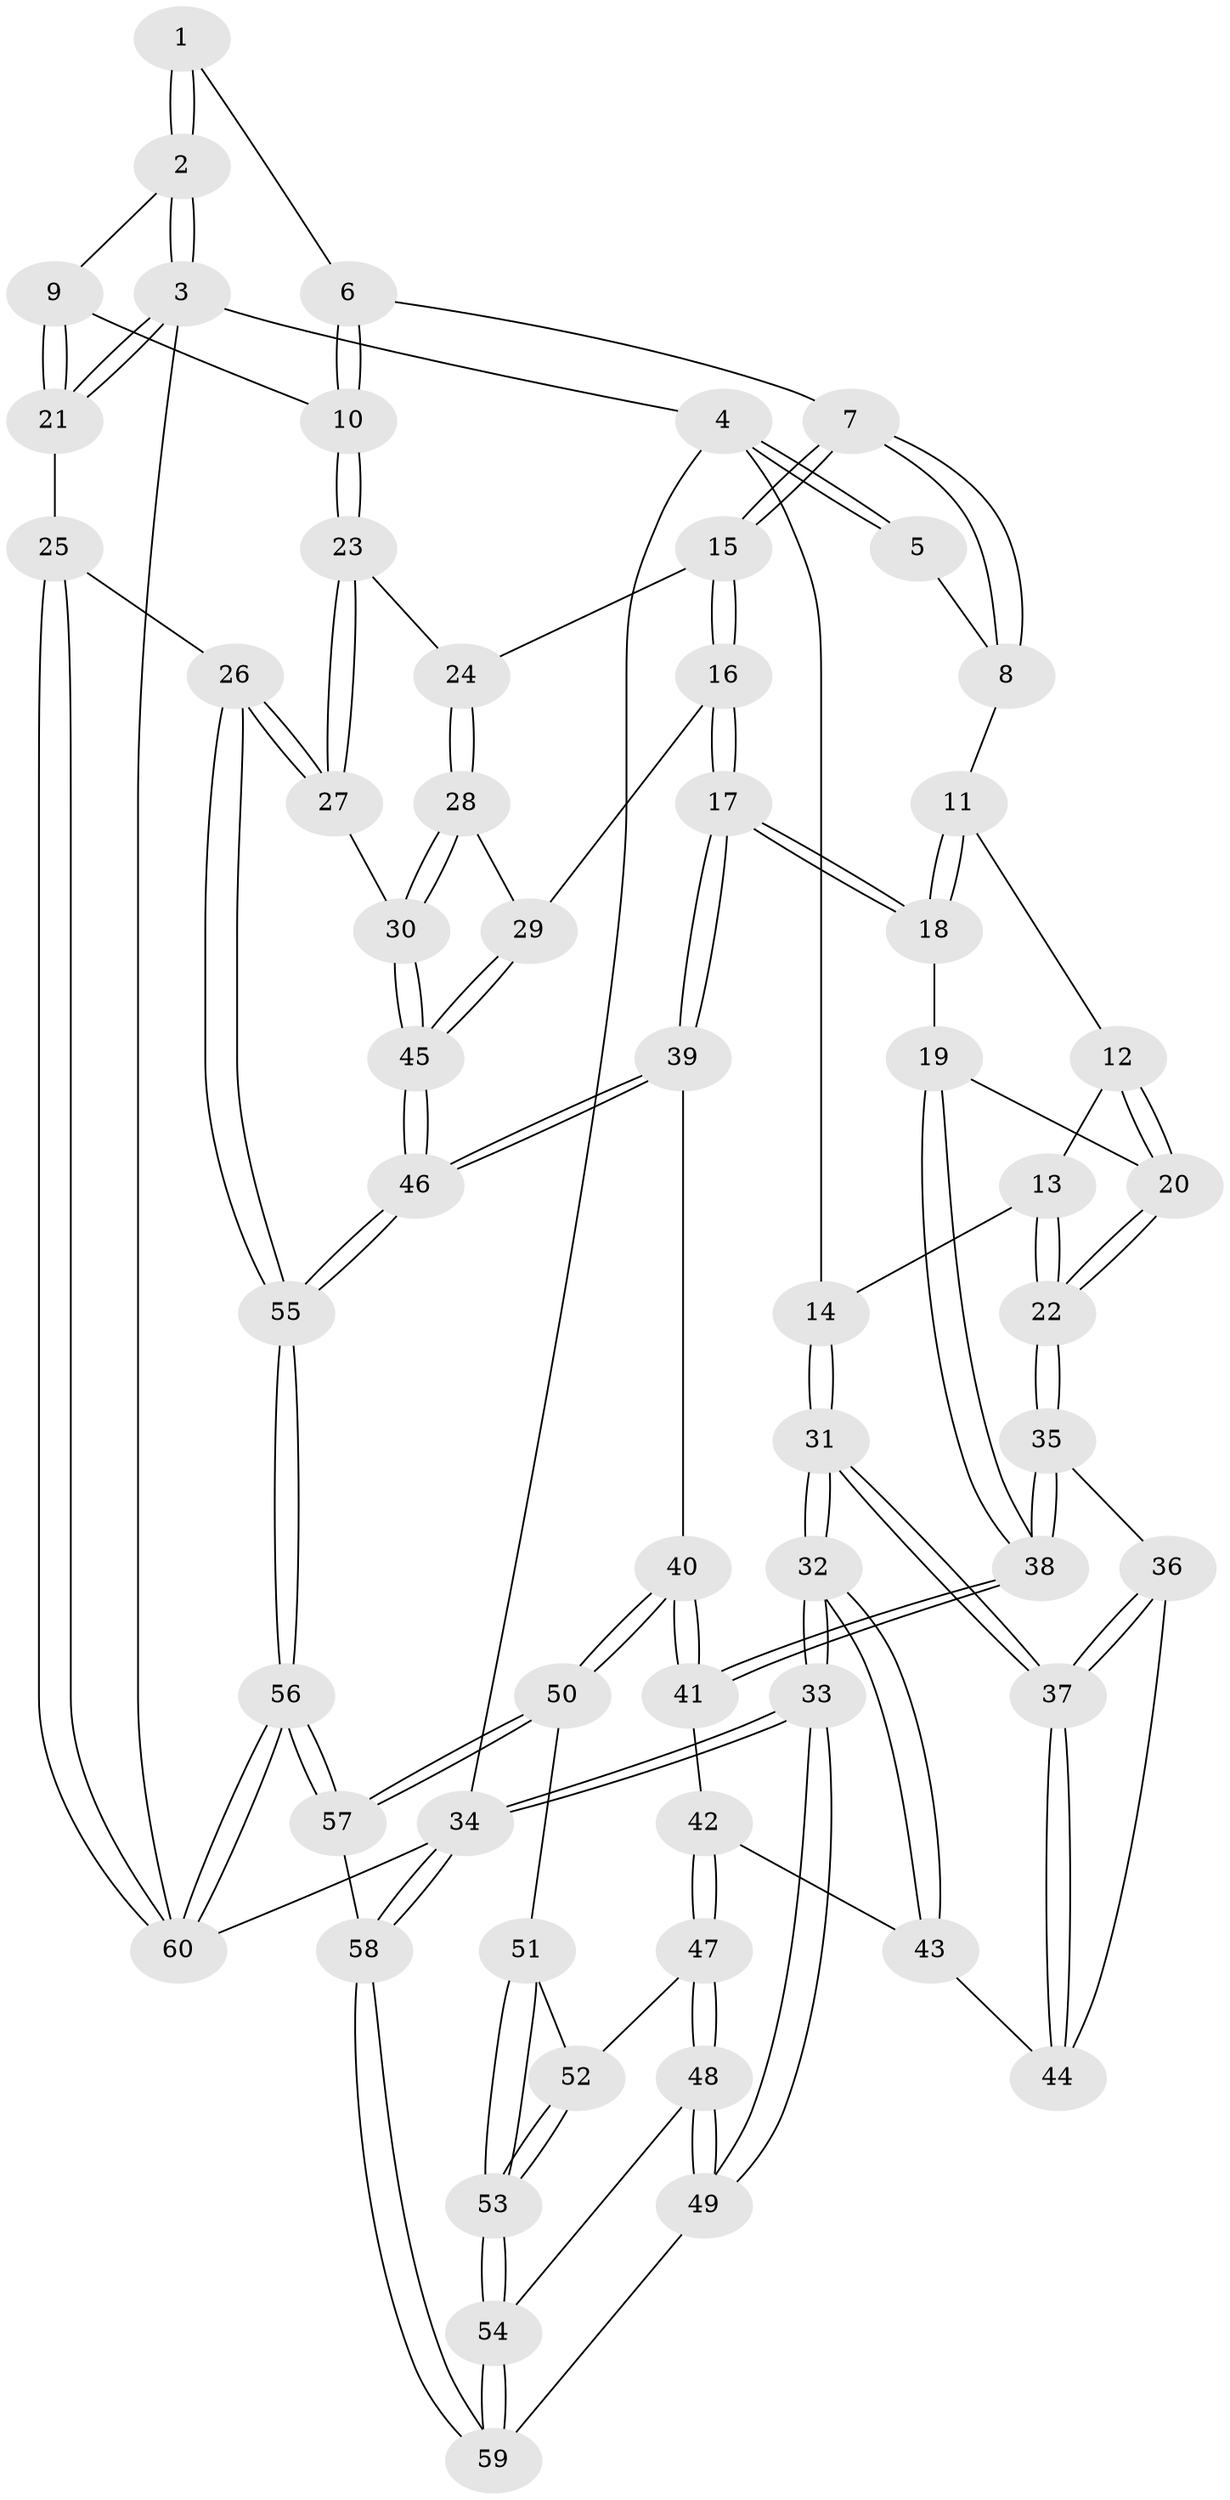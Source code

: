 // Generated by graph-tools (version 1.1) at 2025/38/03/09/25 02:38:24]
// undirected, 60 vertices, 147 edges
graph export_dot {
graph [start="1"]
  node [color=gray90,style=filled];
  1 [pos="+0.9127308877651104+0"];
  2 [pos="+1+0"];
  3 [pos="+1+0"];
  4 [pos="+0+0"];
  5 [pos="+0.39475104332527255+0"];
  6 [pos="+0.8642913434662323+0"];
  7 [pos="+0.5965876894292196+0.2134871601327387"];
  8 [pos="+0.4675768442451726+0.11290601101540841"];
  9 [pos="+0.9239446842173341+0.2477373319549029"];
  10 [pos="+0.8923341681202301+0.24840749992246797"];
  11 [pos="+0.31062419244022005+0.2206471338645563"];
  12 [pos="+0.15066839568156942+0.2215325083246886"];
  13 [pos="+0.10675329798049349+0.2120217956900364"];
  14 [pos="+0+0"];
  15 [pos="+0.6022559893903185+0.22590828985342895"];
  16 [pos="+0.4703815150863911+0.4580343019924873"];
  17 [pos="+0.45580227086197+0.46517277547435193"];
  18 [pos="+0.3888298068008443+0.4308586229011513"];
  19 [pos="+0.3552634235417058+0.4310255163423894"];
  20 [pos="+0.29162932571470057+0.40952660723706585"];
  21 [pos="+1+0.25083107970154694"];
  22 [pos="+0.12412394568249996+0.44332317449453945"];
  23 [pos="+0.8245902960196191+0.3028997098454934"];
  24 [pos="+0.7966728688002822+0.30783838252775103"];
  25 [pos="+1+0.5727810458541581"];
  26 [pos="+1+0.5690289754344777"];
  27 [pos="+0.9824086413566508+0.5311413333376086"];
  28 [pos="+0.7535214627943596+0.4373381345691415"];
  29 [pos="+0.5255427272272372+0.48288025683676805"];
  30 [pos="+0.749833041568249+0.6158797526462775"];
  31 [pos="+0+0.5527598484333225"];
  32 [pos="+0+1"];
  33 [pos="+0+1"];
  34 [pos="+0+1"];
  35 [pos="+0.11696063516188368+0.4665928711262472"];
  36 [pos="+0.09276601341599798+0.4755953030293196"];
  37 [pos="+0+0.551451541870771"];
  38 [pos="+0.18383804203807336+0.5494172287642712"];
  39 [pos="+0.42576978205198324+0.5651805037908633"];
  40 [pos="+0.38475540741171876+0.6374391899129166"];
  41 [pos="+0.18969791458410443+0.5693680650782885"];
  42 [pos="+0.14375491524012982+0.6611123233103534"];
  43 [pos="+0.122563326587124+0.6643330924363694"];
  44 [pos="+0.06796008420826276+0.6324753457351796"];
  45 [pos="+0.732185542478544+0.6420188365328108"];
  46 [pos="+0.7203695566377265+0.7467680583219374"];
  47 [pos="+0.15596596070836924+0.6780407811565766"];
  48 [pos="+0.1526437758883592+0.8408527800517278"];
  49 [pos="+0.10173912440612026+0.8897922926369248"];
  50 [pos="+0.38460178527588446+0.6431027410079782"];
  51 [pos="+0.3515224903951271+0.6685501199103914"];
  52 [pos="+0.1611170371931681+0.6804030163777534"];
  53 [pos="+0.265298304759124+0.7557655035369724"];
  54 [pos="+0.2545561239067204+0.8051348862603723"];
  55 [pos="+0.7265579453720842+0.8771008455758692"];
  56 [pos="+0.6953853351629771+1"];
  57 [pos="+0.6191736205751609+1"];
  58 [pos="+0.6098775553490285+1"];
  59 [pos="+0.3966584469494509+0.927104390135417"];
  60 [pos="+1+1"];
  1 -- 2;
  1 -- 2;
  1 -- 6;
  2 -- 3;
  2 -- 3;
  2 -- 9;
  3 -- 4;
  3 -- 21;
  3 -- 21;
  3 -- 60;
  4 -- 5;
  4 -- 5;
  4 -- 14;
  4 -- 34;
  5 -- 8;
  6 -- 7;
  6 -- 10;
  6 -- 10;
  7 -- 8;
  7 -- 8;
  7 -- 15;
  7 -- 15;
  8 -- 11;
  9 -- 10;
  9 -- 21;
  9 -- 21;
  10 -- 23;
  10 -- 23;
  11 -- 12;
  11 -- 18;
  11 -- 18;
  12 -- 13;
  12 -- 20;
  12 -- 20;
  13 -- 14;
  13 -- 22;
  13 -- 22;
  14 -- 31;
  14 -- 31;
  15 -- 16;
  15 -- 16;
  15 -- 24;
  16 -- 17;
  16 -- 17;
  16 -- 29;
  17 -- 18;
  17 -- 18;
  17 -- 39;
  17 -- 39;
  18 -- 19;
  19 -- 20;
  19 -- 38;
  19 -- 38;
  20 -- 22;
  20 -- 22;
  21 -- 25;
  22 -- 35;
  22 -- 35;
  23 -- 24;
  23 -- 27;
  23 -- 27;
  24 -- 28;
  24 -- 28;
  25 -- 26;
  25 -- 60;
  25 -- 60;
  26 -- 27;
  26 -- 27;
  26 -- 55;
  26 -- 55;
  27 -- 30;
  28 -- 29;
  28 -- 30;
  28 -- 30;
  29 -- 45;
  29 -- 45;
  30 -- 45;
  30 -- 45;
  31 -- 32;
  31 -- 32;
  31 -- 37;
  31 -- 37;
  32 -- 33;
  32 -- 33;
  32 -- 43;
  32 -- 43;
  33 -- 34;
  33 -- 34;
  33 -- 49;
  33 -- 49;
  34 -- 58;
  34 -- 58;
  34 -- 60;
  35 -- 36;
  35 -- 38;
  35 -- 38;
  36 -- 37;
  36 -- 37;
  36 -- 44;
  37 -- 44;
  37 -- 44;
  38 -- 41;
  38 -- 41;
  39 -- 40;
  39 -- 46;
  39 -- 46;
  40 -- 41;
  40 -- 41;
  40 -- 50;
  40 -- 50;
  41 -- 42;
  42 -- 43;
  42 -- 47;
  42 -- 47;
  43 -- 44;
  45 -- 46;
  45 -- 46;
  46 -- 55;
  46 -- 55;
  47 -- 48;
  47 -- 48;
  47 -- 52;
  48 -- 49;
  48 -- 49;
  48 -- 54;
  49 -- 59;
  50 -- 51;
  50 -- 57;
  50 -- 57;
  51 -- 52;
  51 -- 53;
  51 -- 53;
  52 -- 53;
  52 -- 53;
  53 -- 54;
  53 -- 54;
  54 -- 59;
  54 -- 59;
  55 -- 56;
  55 -- 56;
  56 -- 57;
  56 -- 57;
  56 -- 60;
  56 -- 60;
  57 -- 58;
  58 -- 59;
  58 -- 59;
}
